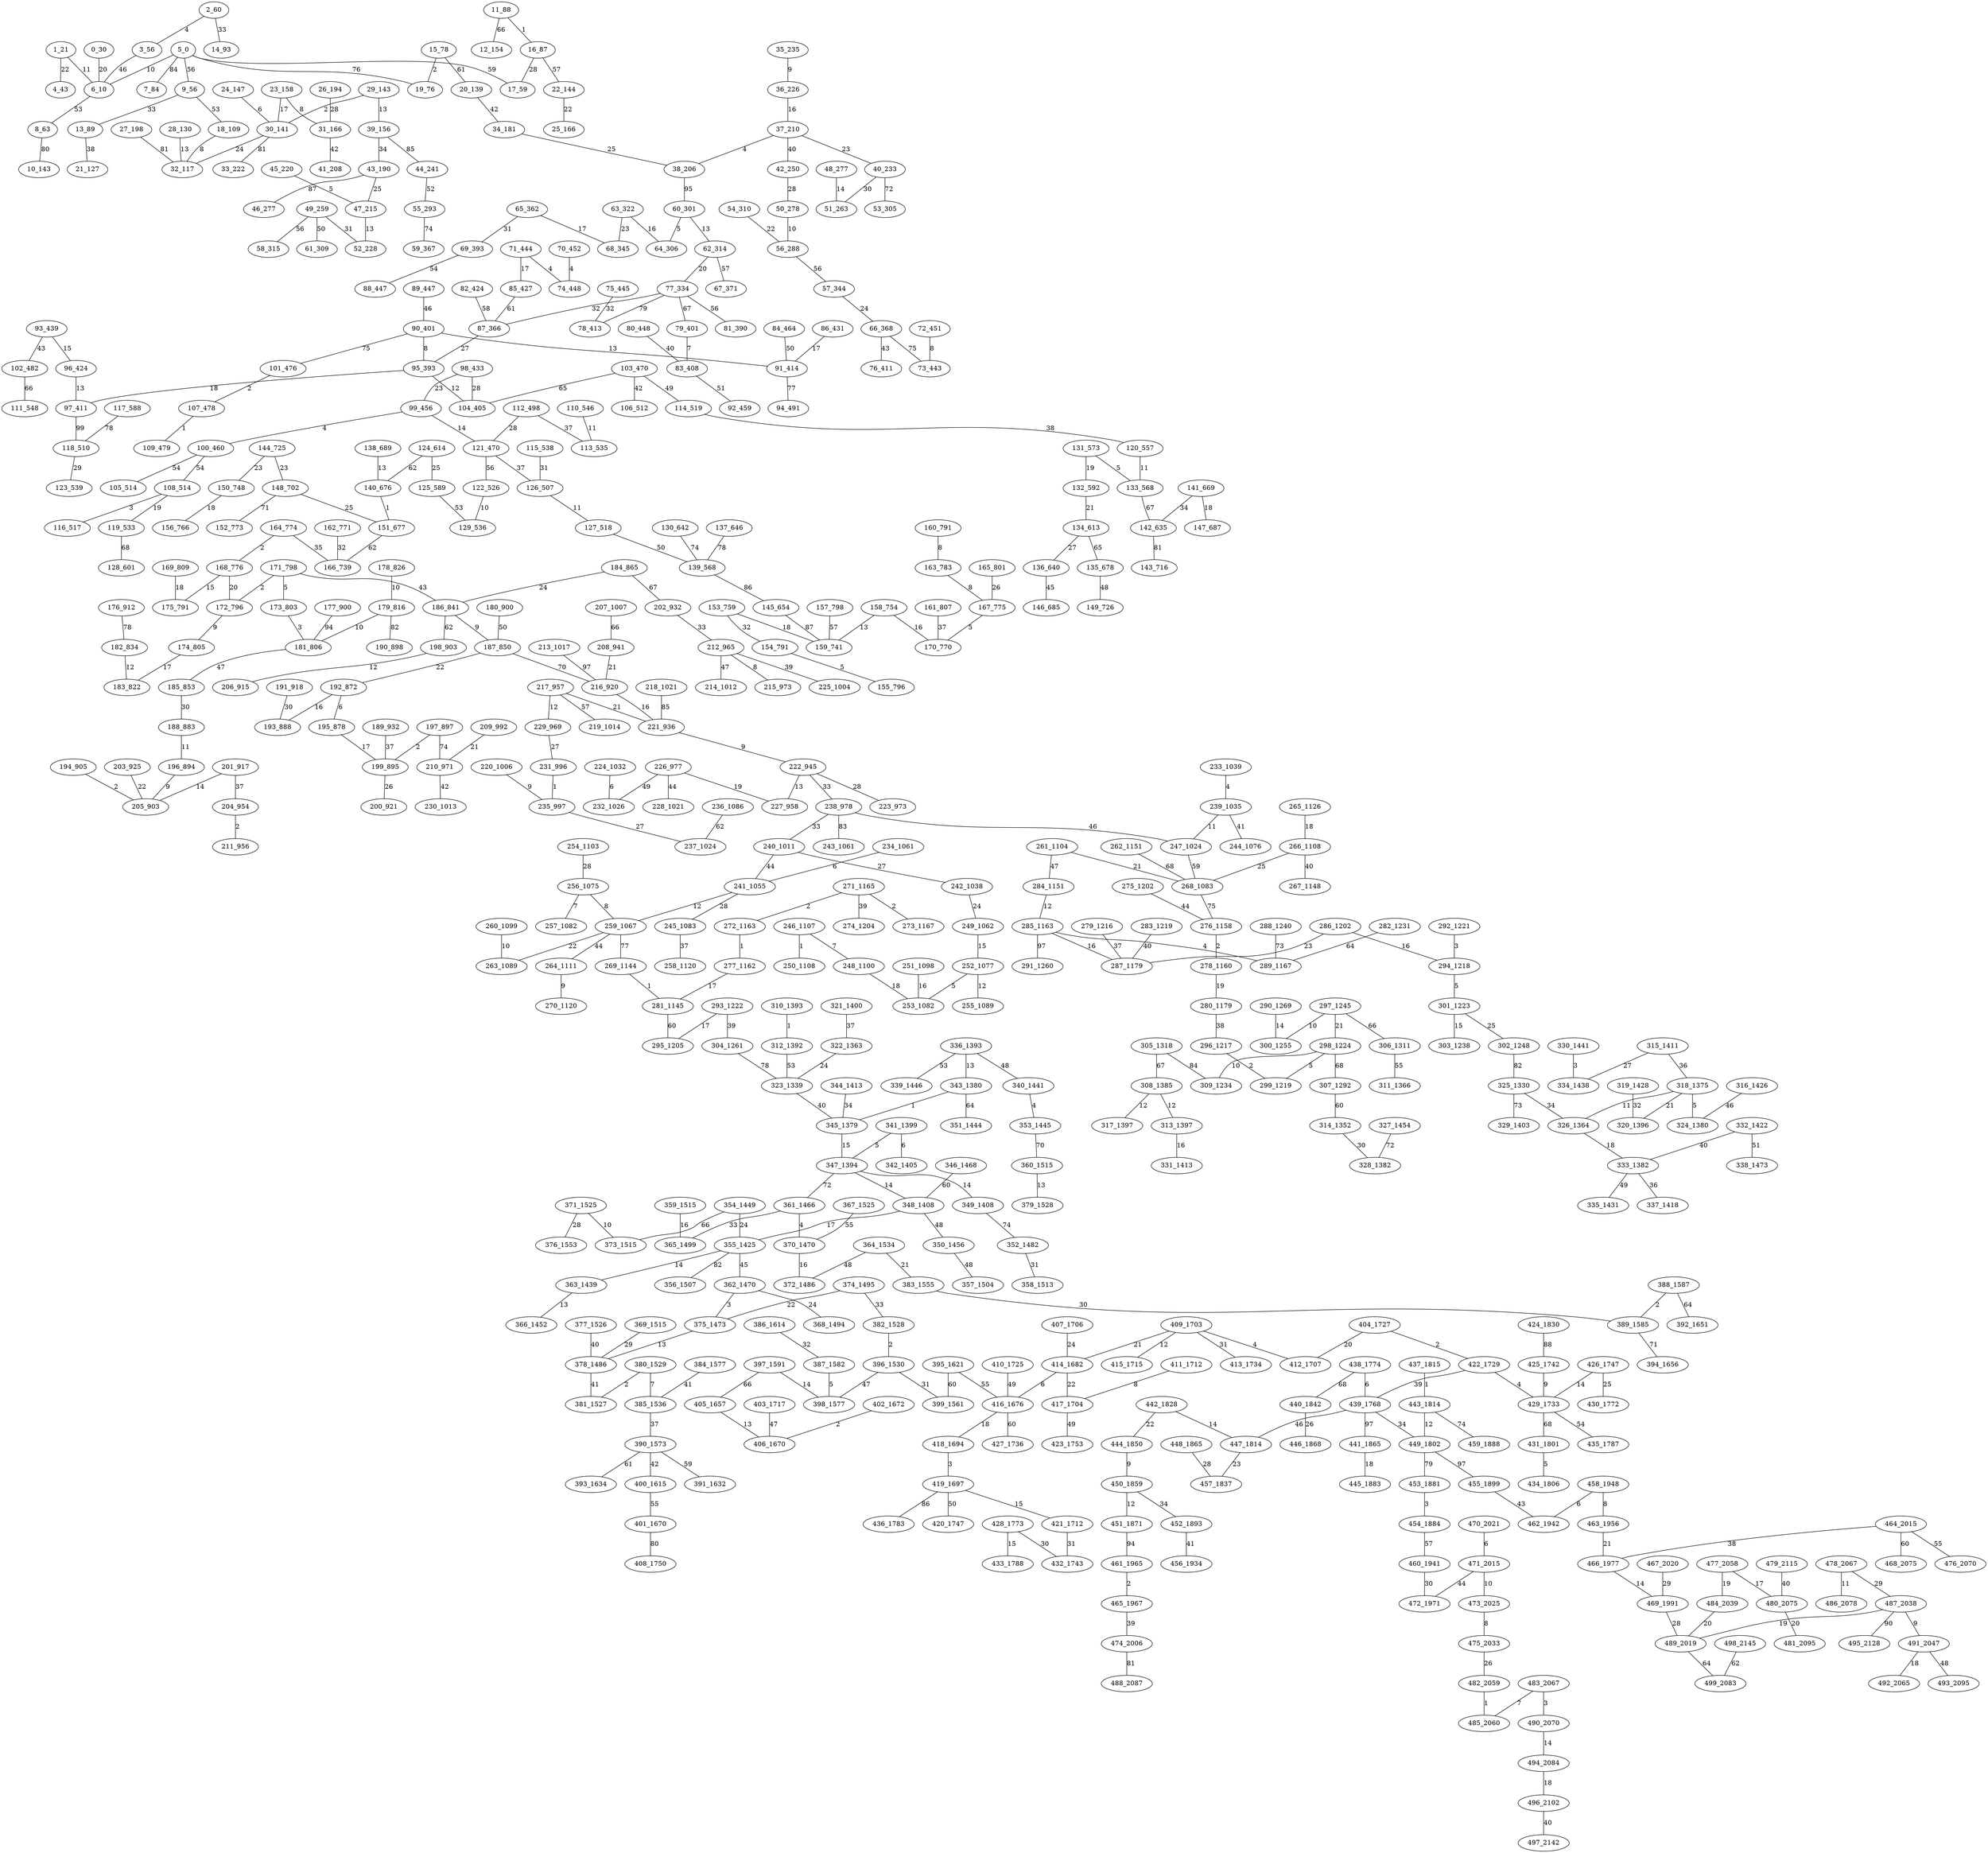 graph abstract {
  0 [label="0_30"];
  1 [label="1_21"];
  2 [label="2_60"];
  3 [label="3_56"];
  4 [label="4_43"];
  5 [label="5_0"];
  6 [label="6_10"];
  7 [label="7_84"];
  8 [label="8_63"];
  9 [label="9_56"];
  10 [label="10_143"];
  11 [label="11_88"];
  12 [label="12_154"];
  13 [label="13_89"];
  14 [label="14_93"];
  15 [label="15_78"];
  16 [label="16_87"];
  17 [label="17_59"];
  18 [label="18_109"];
  19 [label="19_76"];
  20 [label="20_139"];
  21 [label="21_127"];
  22 [label="22_144"];
  23 [label="23_158"];
  24 [label="24_147"];
  25 [label="25_166"];
  26 [label="26_194"];
  27 [label="27_198"];
  28 [label="28_130"];
  29 [label="29_143"];
  30 [label="30_141"];
  31 [label="31_166"];
  32 [label="32_117"];
  33 [label="33_222"];
  34 [label="34_181"];
  35 [label="35_235"];
  36 [label="36_226"];
  37 [label="37_210"];
  38 [label="38_206"];
  39 [label="39_156"];
  40 [label="40_233"];
  41 [label="41_208"];
  42 [label="42_250"];
  43 [label="43_190"];
  44 [label="44_241"];
  45 [label="45_220"];
  46 [label="46_277"];
  47 [label="47_215"];
  48 [label="48_277"];
  49 [label="49_259"];
  50 [label="50_278"];
  51 [label="51_263"];
  52 [label="52_228"];
  53 [label="53_305"];
  54 [label="54_310"];
  55 [label="55_293"];
  56 [label="56_288"];
  57 [label="57_344"];
  58 [label="58_315"];
  59 [label="59_367"];
  60 [label="60_301"];
  61 [label="61_309"];
  62 [label="62_314"];
  63 [label="63_322"];
  64 [label="64_306"];
  65 [label="65_362"];
  66 [label="66_368"];
  67 [label="67_371"];
  68 [label="68_345"];
  69 [label="69_393"];
  70 [label="70_452"];
  71 [label="71_444"];
  72 [label="72_451"];
  73 [label="73_443"];
  74 [label="74_448"];
  75 [label="75_445"];
  76 [label="76_411"];
  77 [label="77_334"];
  78 [label="78_413"];
  79 [label="79_401"];
  80 [label="80_448"];
  81 [label="81_390"];
  82 [label="82_424"];
  83 [label="83_408"];
  84 [label="84_464"];
  85 [label="85_427"];
  86 [label="86_431"];
  87 [label="87_366"];
  88 [label="88_447"];
  89 [label="89_447"];
  90 [label="90_401"];
  91 [label="91_414"];
  92 [label="92_459"];
  93 [label="93_439"];
  94 [label="94_491"];
  95 [label="95_393"];
  96 [label="96_424"];
  97 [label="97_411"];
  98 [label="98_433"];
  99 [label="99_456"];
  100 [label="100_460"];
  101 [label="101_476"];
  102 [label="102_482"];
  103 [label="103_470"];
  104 [label="104_405"];
  105 [label="105_514"];
  106 [label="106_512"];
  107 [label="107_478"];
  108 [label="108_514"];
  109 [label="109_479"];
  110 [label="110_546"];
  111 [label="111_548"];
  112 [label="112_498"];
  113 [label="113_535"];
  114 [label="114_519"];
  115 [label="115_538"];
  116 [label="116_517"];
  117 [label="117_588"];
  118 [label="118_510"];
  119 [label="119_533"];
  120 [label="120_557"];
  121 [label="121_470"];
  122 [label="122_526"];
  123 [label="123_539"];
  124 [label="124_614"];
  125 [label="125_589"];
  126 [label="126_507"];
  127 [label="127_518"];
  128 [label="128_601"];
  129 [label="129_536"];
  130 [label="130_642"];
  131 [label="131_573"];
  132 [label="132_592"];
  133 [label="133_568"];
  134 [label="134_613"];
  135 [label="135_678"];
  136 [label="136_640"];
  137 [label="137_646"];
  138 [label="138_689"];
  139 [label="139_568"];
  140 [label="140_676"];
  141 [label="141_669"];
  142 [label="142_635"];
  143 [label="143_716"];
  144 [label="144_725"];
  145 [label="145_654"];
  146 [label="146_685"];
  147 [label="147_687"];
  148 [label="148_702"];
  149 [label="149_726"];
  150 [label="150_748"];
  151 [label="151_677"];
  152 [label="152_773"];
  153 [label="153_759"];
  154 [label="154_791"];
  155 [label="155_796"];
  156 [label="156_766"];
  157 [label="157_798"];
  158 [label="158_754"];
  159 [label="159_741"];
  160 [label="160_791"];
  161 [label="161_807"];
  162 [label="162_771"];
  163 [label="163_783"];
  164 [label="164_774"];
  165 [label="165_801"];
  166 [label="166_739"];
  167 [label="167_775"];
  168 [label="168_776"];
  169 [label="169_809"];
  170 [label="170_770"];
  171 [label="171_798"];
  172 [label="172_796"];
  173 [label="173_803"];
  174 [label="174_805"];
  175 [label="175_791"];
  176 [label="176_912"];
  177 [label="177_900"];
  178 [label="178_826"];
  179 [label="179_816"];
  180 [label="180_900"];
  181 [label="181_806"];
  182 [label="182_834"];
  183 [label="183_822"];
  184 [label="184_865"];
  185 [label="185_853"];
  186 [label="186_841"];
  187 [label="187_850"];
  188 [label="188_883"];
  189 [label="189_932"];
  190 [label="190_898"];
  191 [label="191_918"];
  192 [label="192_872"];
  193 [label="193_888"];
  194 [label="194_905"];
  195 [label="195_878"];
  196 [label="196_894"];
  197 [label="197_897"];
  198 [label="198_903"];
  199 [label="199_895"];
  200 [label="200_921"];
  201 [label="201_917"];
  202 [label="202_932"];
  203 [label="203_925"];
  204 [label="204_954"];
  205 [label="205_903"];
  206 [label="206_915"];
  207 [label="207_1007"];
  208 [label="208_941"];
  209 [label="209_992"];
  210 [label="210_971"];
  211 [label="211_956"];
  212 [label="212_965"];
  213 [label="213_1017"];
  214 [label="214_1012"];
  215 [label="215_973"];
  216 [label="216_920"];
  217 [label="217_957"];
  218 [label="218_1021"];
  219 [label="219_1014"];
  220 [label="220_1006"];
  221 [label="221_936"];
  222 [label="222_945"];
  223 [label="223_973"];
  224 [label="224_1032"];
  225 [label="225_1004"];
  226 [label="226_977"];
  227 [label="227_958"];
  228 [label="228_1021"];
  229 [label="229_969"];
  230 [label="230_1013"];
  231 [label="231_996"];
  232 [label="232_1026"];
  233 [label="233_1039"];
  234 [label="234_1061"];
  235 [label="235_997"];
  236 [label="236_1086"];
  237 [label="237_1024"];
  238 [label="238_978"];
  239 [label="239_1035"];
  240 [label="240_1011"];
  241 [label="241_1055"];
  242 [label="242_1038"];
  243 [label="243_1061"];
  244 [label="244_1076"];
  245 [label="245_1083"];
  246 [label="246_1107"];
  247 [label="247_1024"];
  248 [label="248_1100"];
  249 [label="249_1062"];
  250 [label="250_1108"];
  251 [label="251_1098"];
  252 [label="252_1077"];
  253 [label="253_1082"];
  254 [label="254_1103"];
  255 [label="255_1089"];
  256 [label="256_1075"];
  257 [label="257_1082"];
  258 [label="258_1120"];
  259 [label="259_1067"];
  260 [label="260_1099"];
  261 [label="261_1104"];
  262 [label="262_1151"];
  263 [label="263_1089"];
  264 [label="264_1111"];
  265 [label="265_1126"];
  266 [label="266_1108"];
  267 [label="267_1148"];
  268 [label="268_1083"];
  269 [label="269_1144"];
  270 [label="270_1120"];
  271 [label="271_1165"];
  272 [label="272_1163"];
  273 [label="273_1167"];
  274 [label="274_1204"];
  275 [label="275_1202"];
  276 [label="276_1158"];
  277 [label="277_1162"];
  278 [label="278_1160"];
  279 [label="279_1216"];
  280 [label="280_1179"];
  281 [label="281_1145"];
  282 [label="282_1231"];
  283 [label="283_1219"];
  284 [label="284_1151"];
  285 [label="285_1163"];
  286 [label="286_1202"];
  287 [label="287_1179"];
  288 [label="288_1240"];
  289 [label="289_1167"];
  290 [label="290_1269"];
  291 [label="291_1260"];
  292 [label="292_1221"];
  293 [label="293_1222"];
  294 [label="294_1218"];
  295 [label="295_1205"];
  296 [label="296_1217"];
  297 [label="297_1245"];
  298 [label="298_1224"];
  299 [label="299_1219"];
  300 [label="300_1255"];
  301 [label="301_1223"];
  302 [label="302_1248"];
  303 [label="303_1238"];
  304 [label="304_1261"];
  305 [label="305_1318"];
  306 [label="306_1311"];
  307 [label="307_1292"];
  308 [label="308_1385"];
  309 [label="309_1234"];
  310 [label="310_1393"];
  311 [label="311_1366"];
  312 [label="312_1392"];
  313 [label="313_1397"];
  314 [label="314_1352"];
  315 [label="315_1411"];
  316 [label="316_1426"];
  317 [label="317_1397"];
  318 [label="318_1375"];
  319 [label="319_1428"];
  320 [label="320_1396"];
  321 [label="321_1400"];
  322 [label="322_1363"];
  323 [label="323_1339"];
  324 [label="324_1380"];
  325 [label="325_1330"];
  326 [label="326_1364"];
  327 [label="327_1454"];
  328 [label="328_1382"];
  329 [label="329_1403"];
  330 [label="330_1441"];
  331 [label="331_1413"];
  332 [label="332_1422"];
  333 [label="333_1382"];
  334 [label="334_1438"];
  335 [label="335_1431"];
  336 [label="336_1393"];
  337 [label="337_1418"];
  338 [label="338_1473"];
  339 [label="339_1446"];
  340 [label="340_1441"];
  341 [label="341_1399"];
  342 [label="342_1405"];
  343 [label="343_1380"];
  344 [label="344_1413"];
  345 [label="345_1379"];
  346 [label="346_1468"];
  347 [label="347_1394"];
  348 [label="348_1408"];
  349 [label="349_1408"];
  350 [label="350_1456"];
  351 [label="351_1444"];
  352 [label="352_1482"];
  353 [label="353_1445"];
  354 [label="354_1449"];
  355 [label="355_1425"];
  356 [label="356_1507"];
  357 [label="357_1504"];
  358 [label="358_1513"];
  359 [label="359_1515"];
  360 [label="360_1515"];
  361 [label="361_1466"];
  362 [label="362_1470"];
  363 [label="363_1439"];
  364 [label="364_1534"];
  365 [label="365_1499"];
  366 [label="366_1452"];
  367 [label="367_1525"];
  368 [label="368_1494"];
  369 [label="369_1515"];
  370 [label="370_1470"];
  371 [label="371_1525"];
  372 [label="372_1486"];
  373 [label="373_1515"];
  374 [label="374_1495"];
  375 [label="375_1473"];
  376 [label="376_1553"];
  377 [label="377_1526"];
  378 [label="378_1486"];
  379 [label="379_1528"];
  380 [label="380_1529"];
  381 [label="381_1527"];
  382 [label="382_1528"];
  383 [label="383_1555"];
  384 [label="384_1577"];
  385 [label="385_1536"];
  386 [label="386_1614"];
  387 [label="387_1582"];
  388 [label="388_1587"];
  389 [label="389_1585"];
  390 [label="390_1573"];
  391 [label="391_1632"];
  392 [label="392_1651"];
  393 [label="393_1634"];
  394 [label="394_1656"];
  395 [label="395_1621"];
  396 [label="396_1530"];
  397 [label="397_1591"];
  398 [label="398_1577"];
  399 [label="399_1561"];
  400 [label="400_1615"];
  401 [label="401_1670"];
  402 [label="402_1672"];
  403 [label="403_1717"];
  404 [label="404_1727"];
  405 [label="405_1657"];
  406 [label="406_1670"];
  407 [label="407_1706"];
  408 [label="408_1750"];
  409 [label="409_1703"];
  410 [label="410_1725"];
  411 [label="411_1712"];
  412 [label="412_1707"];
  413 [label="413_1734"];
  414 [label="414_1682"];
  415 [label="415_1715"];
  416 [label="416_1676"];
  417 [label="417_1704"];
  418 [label="418_1694"];
  419 [label="419_1697"];
  420 [label="420_1747"];
  421 [label="421_1712"];
  422 [label="422_1729"];
  423 [label="423_1753"];
  424 [label="424_1830"];
  425 [label="425_1742"];
  426 [label="426_1747"];
  427 [label="427_1736"];
  428 [label="428_1773"];
  429 [label="429_1733"];
  430 [label="430_1772"];
  431 [label="431_1801"];
  432 [label="432_1743"];
  433 [label="433_1788"];
  434 [label="434_1806"];
  435 [label="435_1787"];
  436 [label="436_1783"];
  437 [label="437_1815"];
  438 [label="438_1774"];
  439 [label="439_1768"];
  440 [label="440_1842"];
  441 [label="441_1865"];
  442 [label="442_1828"];
  443 [label="443_1814"];
  444 [label="444_1850"];
  445 [label="445_1883"];
  446 [label="446_1868"];
  447 [label="447_1814"];
  448 [label="448_1865"];
  449 [label="449_1802"];
  450 [label="450_1859"];
  451 [label="451_1871"];
  452 [label="452_1893"];
  453 [label="453_1881"];
  454 [label="454_1884"];
  455 [label="455_1899"];
  456 [label="456_1934"];
  457 [label="457_1837"];
  458 [label="458_1948"];
  459 [label="459_1888"];
  460 [label="460_1941"];
  461 [label="461_1965"];
  462 [label="462_1942"];
  463 [label="463_1956"];
  464 [label="464_2015"];
  465 [label="465_1967"];
  466 [label="466_1977"];
  467 [label="467_2020"];
  468 [label="468_2075"];
  469 [label="469_1991"];
  470 [label="470_2021"];
  471 [label="471_2015"];
  472 [label="472_1971"];
  473 [label="473_2025"];
  474 [label="474_2006"];
  475 [label="475_2033"];
  476 [label="476_2070"];
  477 [label="477_2058"];
  478 [label="478_2067"];
  479 [label="479_2115"];
  480 [label="480_2075"];
  481 [label="481_2095"];
  482 [label="482_2059"];
  483 [label="483_2067"];
  484 [label="484_2039"];
  485 [label="485_2060"];
  486 [label="486_2078"];
  487 [label="487_2038"];
  488 [label="488_2087"];
  489 [label="489_2019"];
  490 [label="490_2070"];
  491 [label="491_2047"];
  492 [label="492_2065"];
  493 [label="493_2095"];
  494 [label="494_2084"];
  495 [label="495_2128"];
  496 [label="496_2102"];
  497 [label="497_2142"];
  498 [label="498_2145"];
  499 [label="499_2083"];
  0 -- 6 [label="20"];
  1 -- 6 [label="11"];
  1 -- 4 [label="22"];
  2 -- 14 [label="33"];
  2 -- 3 [label="4"];
  3 -- 6 [label="46"];
  5 -- 19 [label="76"];
  5 -- 6 [label="10"];
  5 -- 7 [label="84"];
  5 -- 9 [label="56"];
  5 -- 17 [label="59"];
  6 -- 8 [label="53"];
  8 -- 10 [label="80"];
  9 -- 18 [label="53"];
  9 -- 13 [label="33"];
  11 -- 12 [label="66"];
  11 -- 16 [label="1"];
  13 -- 21 [label="38"];
  15 -- 19 [label="2"];
  15 -- 20 [label="61"];
  16 -- 22 [label="57"];
  16 -- 17 [label="28"];
  18 -- 32 [label="8"];
  20 -- 34 [label="42"];
  22 -- 25 [label="22"];
  23 -- 30 [label="17"];
  23 -- 31 [label="8"];
  24 -- 30 [label="6"];
  26 -- 31 [label="28"];
  27 -- 32 [label="81"];
  28 -- 32 [label="13"];
  29 -- 39 [label="13"];
  29 -- 30 [label="2"];
  30 -- 32 [label="24"];
  30 -- 33 [label="81"];
  31 -- 41 [label="42"];
  34 -- 38 [label="25"];
  35 -- 36 [label="9"];
  36 -- 37 [label="16"];
  37 -- 38 [label="4"];
  37 -- 42 [label="40"];
  37 -- 40 [label="23"];
  38 -- 60 [label="95"];
  39 -- 43 [label="34"];
  39 -- 44 [label="85"];
  40 -- 51 [label="30"];
  40 -- 53 [label="72"];
  42 -- 50 [label="28"];
  43 -- 47 [label="25"];
  43 -- 46 [label="87"];
  44 -- 55 [label="52"];
  45 -- 47 [label="5"];
  47 -- 52 [label="13"];
  48 -- 51 [label="14"];
  49 -- 61 [label="50"];
  49 -- 58 [label="56"];
  49 -- 52 [label="31"];
  50 -- 56 [label="10"];
  54 -- 56 [label="22"];
  55 -- 59 [label="74"];
  56 -- 57 [label="56"];
  57 -- 66 [label="24"];
  60 -- 64 [label="5"];
  60 -- 62 [label="13"];
  62 -- 67 [label="57"];
  62 -- 77 [label="20"];
  63 -- 68 [label="23"];
  63 -- 64 [label="16"];
  65 -- 68 [label="17"];
  65 -- 69 [label="31"];
  66 -- 73 [label="75"];
  66 -- 76 [label="43"];
  69 -- 88 [label="54"];
  70 -- 74 [label="4"];
  71 -- 74 [label="4"];
  71 -- 85 [label="17"];
  72 -- 73 [label="8"];
  75 -- 78 [label="32"];
  77 -- 79 [label="67"];
  77 -- 87 [label="32"];
  77 -- 81 [label="56"];
  77 -- 78 [label="79"];
  79 -- 83 [label="7"];
  80 -- 83 [label="40"];
  82 -- 87 [label="58"];
  83 -- 92 [label="51"];
  84 -- 91 [label="50"];
  85 -- 87 [label="61"];
  86 -- 91 [label="17"];
  87 -- 95 [label="27"];
  89 -- 90 [label="46"];
  90 -- 95 [label="8"];
  90 -- 91 [label="13"];
  90 -- 101 [label="75"];
  91 -- 94 [label="77"];
  93 -- 102 [label="43"];
  93 -- 96 [label="15"];
  95 -- 97 [label="18"];
  95 -- 104 [label="12"];
  96 -- 97 [label="13"];
  97 -- 118 [label="99"];
  98 -- 99 [label="23"];
  98 -- 104 [label="28"];
  99 -- 121 [label="14"];
  99 -- 100 [label="4"];
  100 -- 105 [label="54"];
  100 -- 108 [label="54"];
  101 -- 107 [label="2"];
  102 -- 111 [label="66"];
  103 -- 106 [label="42"];
  103 -- 114 [label="49"];
  103 -- 104 [label="65"];
  107 -- 109 [label="1"];
  108 -- 119 [label="19"];
  108 -- 116 [label="3"];
  110 -- 113 [label="11"];
  112 -- 121 [label="28"];
  112 -- 113 [label="37"];
  114 -- 120 [label="38"];
  115 -- 126 [label="31"];
  117 -- 118 [label="78"];
  118 -- 123 [label="29"];
  119 -- 128 [label="68"];
  120 -- 133 [label="11"];
  121 -- 126 [label="37"];
  121 -- 122 [label="56"];
  122 -- 129 [label="10"];
  124 -- 125 [label="25"];
  124 -- 140 [label="62"];
  125 -- 129 [label="53"];
  126 -- 127 [label="11"];
  127 -- 139 [label="50"];
  130 -- 139 [label="74"];
  131 -- 132 [label="19"];
  131 -- 133 [label="5"];
  132 -- 134 [label="21"];
  133 -- 142 [label="67"];
  134 -- 136 [label="27"];
  134 -- 135 [label="65"];
  135 -- 149 [label="48"];
  136 -- 146 [label="45"];
  137 -- 139 [label="78"];
  138 -- 140 [label="13"];
  139 -- 145 [label="86"];
  140 -- 151 [label="1"];
  141 -- 142 [label="34"];
  141 -- 147 [label="18"];
  142 -- 143 [label="81"];
  144 -- 148 [label="23"];
  144 -- 150 [label="23"];
  145 -- 159 [label="87"];
  148 -- 151 [label="25"];
  148 -- 152 [label="71"];
  150 -- 156 [label="18"];
  151 -- 166 [label="62"];
  153 -- 159 [label="18"];
  153 -- 154 [label="32"];
  154 -- 155 [label="5"];
  157 -- 159 [label="57"];
  158 -- 170 [label="16"];
  158 -- 159 [label="13"];
  160 -- 163 [label="8"];
  161 -- 170 [label="37"];
  162 -- 166 [label="32"];
  163 -- 167 [label="8"];
  164 -- 166 [label="35"];
  164 -- 168 [label="2"];
  165 -- 167 [label="26"];
  167 -- 170 [label="5"];
  168 -- 175 [label="15"];
  168 -- 172 [label="20"];
  169 -- 175 [label="18"];
  171 -- 173 [label="5"];
  171 -- 172 [label="2"];
  171 -- 186 [label="43"];
  172 -- 174 [label="9"];
  173 -- 181 [label="3"];
  174 -- 183 [label="17"];
  176 -- 182 [label="78"];
  177 -- 181 [label="94"];
  178 -- 179 [label="10"];
  179 -- 181 [label="10"];
  179 -- 190 [label="82"];
  180 -- 187 [label="50"];
  181 -- 185 [label="47"];
  182 -- 183 [label="12"];
  184 -- 186 [label="24"];
  184 -- 202 [label="67"];
  185 -- 188 [label="30"];
  186 -- 198 [label="62"];
  186 -- 187 [label="9"];
  187 -- 192 [label="22"];
  187 -- 216 [label="70"];
  188 -- 196 [label="11"];
  189 -- 199 [label="37"];
  191 -- 193 [label="30"];
  192 -- 193 [label="16"];
  192 -- 195 [label="6"];
  194 -- 205 [label="2"];
  195 -- 199 [label="17"];
  196 -- 205 [label="9"];
  197 -- 210 [label="74"];
  197 -- 199 [label="2"];
  198 -- 206 [label="12"];
  199 -- 200 [label="26"];
  201 -- 205 [label="14"];
  201 -- 204 [label="37"];
  202 -- 212 [label="33"];
  203 -- 205 [label="22"];
  204 -- 211 [label="2"];
  207 -- 208 [label="66"];
  208 -- 216 [label="21"];
  209 -- 210 [label="21"];
  210 -- 230 [label="42"];
  212 -- 214 [label="47"];
  212 -- 215 [label="8"];
  212 -- 225 [label="39"];
  213 -- 216 [label="97"];
  216 -- 221 [label="16"];
  217 -- 221 [label="21"];
  217 -- 229 [label="12"];
  217 -- 219 [label="57"];
  218 -- 221 [label="85"];
  220 -- 235 [label="9"];
  221 -- 222 [label="9"];
  222 -- 238 [label="33"];
  222 -- 223 [label="28"];
  222 -- 227 [label="13"];
  224 -- 232 [label="6"];
  226 -- 228 [label="44"];
  226 -- 227 [label="19"];
  226 -- 232 [label="49"];
  229 -- 231 [label="27"];
  231 -- 235 [label="1"];
  233 -- 239 [label="4"];
  234 -- 241 [label="6"];
  235 -- 237 [label="27"];
  236 -- 237 [label="62"];
  238 -- 247 [label="46"];
  238 -- 243 [label="83"];
  238 -- 240 [label="33"];
  239 -- 247 [label="11"];
  239 -- 244 [label="41"];
  240 -- 241 [label="44"];
  240 -- 242 [label="27"];
  241 -- 245 [label="28"];
  241 -- 259 [label="12"];
  242 -- 249 [label="24"];
  245 -- 258 [label="37"];
  246 -- 248 [label="7"];
  246 -- 250 [label="1"];
  247 -- 268 [label="59"];
  248 -- 253 [label="18"];
  249 -- 252 [label="15"];
  251 -- 253 [label="16"];
  252 -- 255 [label="12"];
  252 -- 253 [label="5"];
  254 -- 256 [label="28"];
  256 -- 257 [label="7"];
  256 -- 259 [label="8"];
  259 -- 263 [label="22"];
  259 -- 269 [label="77"];
  259 -- 264 [label="44"];
  260 -- 263 [label="10"];
  261 -- 268 [label="21"];
  261 -- 284 [label="47"];
  262 -- 268 [label="68"];
  264 -- 270 [label="9"];
  265 -- 266 [label="18"];
  266 -- 267 [label="40"];
  266 -- 268 [label="25"];
  268 -- 276 [label="75"];
  269 -- 281 [label="1"];
  271 -- 273 [label="2"];
  271 -- 274 [label="39"];
  271 -- 272 [label="2"];
  272 -- 277 [label="1"];
  275 -- 276 [label="44"];
  276 -- 278 [label="2"];
  277 -- 281 [label="17"];
  278 -- 280 [label="19"];
  279 -- 287 [label="37"];
  280 -- 296 [label="38"];
  281 -- 295 [label="60"];
  282 -- 289 [label="64"];
  283 -- 287 [label="40"];
  284 -- 285 [label="12"];
  285 -- 289 [label="4"];
  285 -- 291 [label="97"];
  285 -- 287 [label="16"];
  286 -- 287 [label="23"];
  286 -- 294 [label="16"];
  288 -- 289 [label="73"];
  290 -- 300 [label="14"];
  292 -- 294 [label="3"];
  293 -- 295 [label="17"];
  293 -- 304 [label="39"];
  294 -- 301 [label="5"];
  296 -- 299 [label="2"];
  297 -- 298 [label="21"];
  297 -- 306 [label="66"];
  297 -- 300 [label="10"];
  298 -- 299 [label="5"];
  298 -- 307 [label="68"];
  298 -- 309 [label="10"];
  301 -- 303 [label="15"];
  301 -- 302 [label="25"];
  302 -- 325 [label="82"];
  304 -- 323 [label="78"];
  305 -- 309 [label="84"];
  305 -- 308 [label="67"];
  306 -- 311 [label="55"];
  307 -- 314 [label="60"];
  308 -- 313 [label="12"];
  308 -- 317 [label="12"];
  310 -- 312 [label="1"];
  312 -- 323 [label="53"];
  313 -- 331 [label="16"];
  314 -- 328 [label="30"];
  315 -- 318 [label="36"];
  315 -- 334 [label="27"];
  316 -- 324 [label="46"];
  318 -- 326 [label="11"];
  318 -- 320 [label="21"];
  318 -- 324 [label="5"];
  319 -- 320 [label="32"];
  321 -- 322 [label="37"];
  322 -- 323 [label="24"];
  323 -- 345 [label="40"];
  325 -- 329 [label="73"];
  325 -- 326 [label="34"];
  326 -- 333 [label="18"];
  327 -- 328 [label="72"];
  330 -- 334 [label="3"];
  332 -- 338 [label="51"];
  332 -- 333 [label="40"];
  333 -- 335 [label="49"];
  333 -- 337 [label="36"];
  336 -- 340 [label="48"];
  336 -- 339 [label="53"];
  336 -- 343 [label="13"];
  340 -- 353 [label="4"];
  341 -- 347 [label="5"];
  341 -- 342 [label="6"];
  343 -- 351 [label="64"];
  343 -- 345 [label="1"];
  344 -- 345 [label="34"];
  345 -- 347 [label="15"];
  346 -- 348 [label="60"];
  347 -- 348 [label="14"];
  347 -- 349 [label="14"];
  347 -- 361 [label="72"];
  348 -- 350 [label="48"];
  348 -- 355 [label="17"];
  349 -- 352 [label="74"];
  350 -- 357 [label="48"];
  352 -- 358 [label="31"];
  353 -- 360 [label="70"];
  354 -- 373 [label="66"];
  354 -- 355 [label="24"];
  355 -- 362 [label="45"];
  355 -- 356 [label="82"];
  355 -- 363 [label="14"];
  359 -- 365 [label="16"];
  360 -- 379 [label="13"];
  361 -- 370 [label="4"];
  361 -- 365 [label="33"];
  362 -- 375 [label="3"];
  362 -- 368 [label="24"];
  363 -- 366 [label="13"];
  364 -- 372 [label="48"];
  364 -- 383 [label="21"];
  367 -- 370 [label="55"];
  369 -- 378 [label="29"];
  370 -- 372 [label="16"];
  371 -- 376 [label="28"];
  371 -- 373 [label="10"];
  374 -- 375 [label="22"];
  374 -- 382 [label="33"];
  375 -- 378 [label="13"];
  377 -- 378 [label="40"];
  378 -- 381 [label="41"];
  380 -- 381 [label="2"];
  380 -- 385 [label="7"];
  382 -- 396 [label="2"];
  383 -- 389 [label="30"];
  384 -- 385 [label="41"];
  385 -- 390 [label="37"];
  386 -- 387 [label="32"];
  387 -- 398 [label="5"];
  388 -- 389 [label="2"];
  388 -- 392 [label="64"];
  389 -- 394 [label="71"];
  390 -- 400 [label="42"];
  390 -- 391 [label="59"];
  390 -- 393 [label="61"];
  395 -- 416 [label="55"];
  395 -- 399 [label="60"];
  396 -- 398 [label="47"];
  396 -- 399 [label="31"];
  397 -- 398 [label="14"];
  397 -- 405 [label="66"];
  400 -- 401 [label="55"];
  401 -- 408 [label="80"];
  402 -- 406 [label="2"];
  403 -- 406 [label="47"];
  404 -- 422 [label="2"];
  404 -- 412 [label="20"];
  405 -- 406 [label="13"];
  407 -- 414 [label="24"];
  409 -- 412 [label="4"];
  409 -- 413 [label="31"];
  409 -- 415 [label="12"];
  409 -- 414 [label="21"];
  410 -- 416 [label="49"];
  411 -- 417 [label="8"];
  414 -- 416 [label="6"];
  414 -- 417 [label="22"];
  416 -- 427 [label="60"];
  416 -- 418 [label="18"];
  417 -- 423 [label="49"];
  418 -- 419 [label="3"];
  419 -- 421 [label="15"];
  419 -- 436 [label="86"];
  419 -- 420 [label="50"];
  421 -- 432 [label="31"];
  422 -- 429 [label="4"];
  422 -- 439 [label="39"];
  424 -- 425 [label="88"];
  425 -- 429 [label="9"];
  426 -- 430 [label="25"];
  426 -- 429 [label="14"];
  428 -- 432 [label="30"];
  428 -- 433 [label="15"];
  429 -- 431 [label="68"];
  429 -- 435 [label="54"];
  431 -- 434 [label="5"];
  437 -- 443 [label="1"];
  438 -- 440 [label="68"];
  438 -- 439 [label="6"];
  439 -- 441 [label="97"];
  439 -- 447 [label="46"];
  439 -- 449 [label="34"];
  440 -- 446 [label="26"];
  441 -- 445 [label="18"];
  442 -- 447 [label="14"];
  442 -- 444 [label="22"];
  443 -- 449 [label="12"];
  443 -- 459 [label="74"];
  444 -- 450 [label="9"];
  447 -- 457 [label="23"];
  448 -- 457 [label="28"];
  449 -- 453 [label="79"];
  449 -- 455 [label="97"];
  450 -- 451 [label="12"];
  450 -- 452 [label="34"];
  451 -- 461 [label="94"];
  452 -- 456 [label="41"];
  453 -- 454 [label="3"];
  454 -- 460 [label="57"];
  455 -- 462 [label="43"];
  458 -- 462 [label="6"];
  458 -- 463 [label="8"];
  460 -- 472 [label="30"];
  461 -- 465 [label="2"];
  463 -- 466 [label="21"];
  464 -- 468 [label="60"];
  464 -- 466 [label="38"];
  464 -- 476 [label="55"];
  465 -- 474 [label="39"];
  466 -- 469 [label="14"];
  467 -- 469 [label="29"];
  469 -- 489 [label="28"];
  470 -- 471 [label="6"];
  471 -- 473 [label="10"];
  471 -- 472 [label="44"];
  473 -- 475 [label="8"];
  474 -- 488 [label="81"];
  475 -- 482 [label="26"];
  477 -- 480 [label="17"];
  477 -- 484 [label="19"];
  478 -- 486 [label="11"];
  478 -- 487 [label="29"];
  479 -- 480 [label="40"];
  480 -- 481 [label="20"];
  482 -- 485 [label="1"];
  483 -- 490 [label="3"];
  483 -- 485 [label="7"];
  484 -- 489 [label="20"];
  487 -- 495 [label="90"];
  487 -- 489 [label="19"];
  487 -- 491 [label="9"];
  489 -- 499 [label="64"];
  490 -- 494 [label="14"];
  491 -- 493 [label="48"];
  491 -- 492 [label="18"];
  494 -- 496 [label="18"];
  496 -- 497 [label="40"];
  498 -- 499 [label="62"];
}